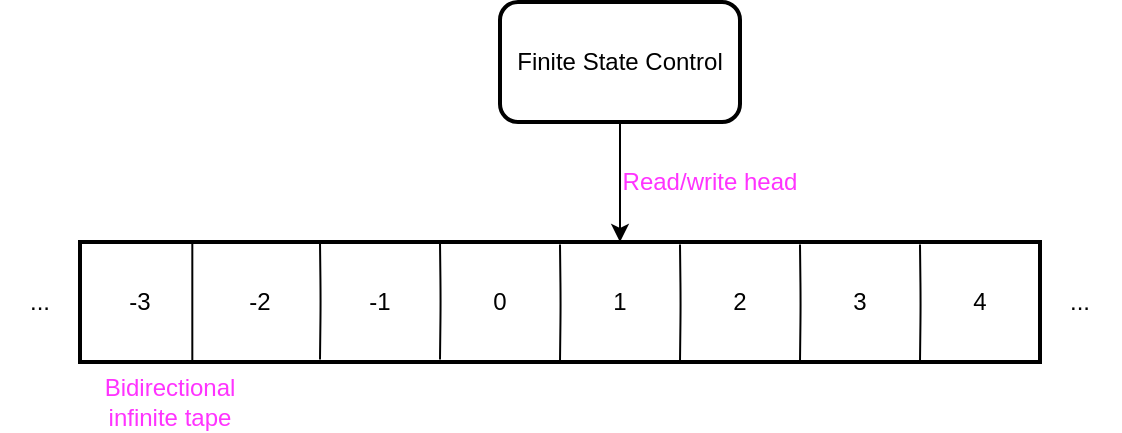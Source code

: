 <mxfile version="13.9.9" type="device"><diagram id="jOs-olQBJuEezhNZMDcc" name="Page-1"><mxGraphModel dx="763" dy="688" grid="1" gridSize="10" guides="1" tooltips="1" connect="1" arrows="1" fold="1" page="1" pageScale="1" pageWidth="2000" pageHeight="2000" math="0" shadow="0"><root><mxCell id="0"/><mxCell id="1" parent="0"/><mxCell id="QVUoexzij_OZRYPyy7V1-1" value="" style="rounded=0;whiteSpace=wrap;html=1;fillColor=none;strokeWidth=2;" vertex="1" parent="1"><mxGeometry x="280" y="400" width="480" height="60" as="geometry"/></mxCell><mxCell id="QVUoexzij_OZRYPyy7V1-2" value="" style="endArrow=none;html=1;entryX=0.117;entryY=0.013;entryDx=0;entryDy=0;entryPerimeter=0;exitX=0.117;exitY=0.993;exitDx=0;exitDy=0;exitPerimeter=0;" edge="1" parent="1" source="QVUoexzij_OZRYPyy7V1-1" target="QVUoexzij_OZRYPyy7V1-1"><mxGeometry width="50" height="50" relative="1" as="geometry"><mxPoint x="540" y="530" as="sourcePoint"/><mxPoint x="590" y="480" as="targetPoint"/></mxGeometry></mxCell><mxCell id="QVUoexzij_OZRYPyy7V1-4" value="" style="endArrow=none;html=1;entryX=0.117;entryY=0.013;entryDx=0;entryDy=0;entryPerimeter=0;exitX=0.117;exitY=0.993;exitDx=0;exitDy=0;exitPerimeter=0;" edge="1" parent="1"><mxGeometry width="50" height="50" relative="1" as="geometry"><mxPoint x="400.0" y="458.8" as="sourcePoint"/><mxPoint x="400.0" y="400" as="targetPoint"/><Array as="points"><mxPoint x="400.33" y="429.22"/></Array></mxGeometry></mxCell><mxCell id="QVUoexzij_OZRYPyy7V1-5" value="" style="endArrow=none;html=1;entryX=0.117;entryY=0.013;entryDx=0;entryDy=0;entryPerimeter=0;exitX=0.117;exitY=0.993;exitDx=0;exitDy=0;exitPerimeter=0;" edge="1" parent="1"><mxGeometry width="50" height="50" relative="1" as="geometry"><mxPoint x="460" y="458.8" as="sourcePoint"/><mxPoint x="460" y="400" as="targetPoint"/><Array as="points"><mxPoint x="460.33" y="429.22"/></Array></mxGeometry></mxCell><mxCell id="QVUoexzij_OZRYPyy7V1-6" value="" style="endArrow=none;html=1;entryX=0.117;entryY=0.013;entryDx=0;entryDy=0;entryPerimeter=0;exitX=0.117;exitY=0.993;exitDx=0;exitDy=0;exitPerimeter=0;" edge="1" parent="1"><mxGeometry width="50" height="50" relative="1" as="geometry"><mxPoint x="520.0" y="460.0" as="sourcePoint"/><mxPoint x="520.0" y="401.2" as="targetPoint"/><Array as="points"><mxPoint x="520.33" y="430.42"/></Array></mxGeometry></mxCell><mxCell id="QVUoexzij_OZRYPyy7V1-7" value="" style="endArrow=none;html=1;entryX=0.117;entryY=0.013;entryDx=0;entryDy=0;entryPerimeter=0;exitX=0.117;exitY=0.993;exitDx=0;exitDy=0;exitPerimeter=0;" edge="1" parent="1"><mxGeometry width="50" height="50" relative="1" as="geometry"><mxPoint x="580" y="460" as="sourcePoint"/><mxPoint x="580" y="401.2" as="targetPoint"/><Array as="points"><mxPoint x="580.33" y="430.42"/></Array></mxGeometry></mxCell><mxCell id="QVUoexzij_OZRYPyy7V1-8" value="" style="endArrow=none;html=1;entryX=0.117;entryY=0.013;entryDx=0;entryDy=0;entryPerimeter=0;exitX=0.117;exitY=0.993;exitDx=0;exitDy=0;exitPerimeter=0;" edge="1" parent="1"><mxGeometry width="50" height="50" relative="1" as="geometry"><mxPoint x="640" y="460" as="sourcePoint"/><mxPoint x="640" y="401.2" as="targetPoint"/><Array as="points"><mxPoint x="640.33" y="430.42"/></Array></mxGeometry></mxCell><mxCell id="QVUoexzij_OZRYPyy7V1-9" value="" style="endArrow=none;html=1;entryX=0.117;entryY=0.013;entryDx=0;entryDy=0;entryPerimeter=0;exitX=0.117;exitY=0.993;exitDx=0;exitDy=0;exitPerimeter=0;" edge="1" parent="1"><mxGeometry width="50" height="50" relative="1" as="geometry"><mxPoint x="700" y="460" as="sourcePoint"/><mxPoint x="700" y="401.2" as="targetPoint"/><Array as="points"><mxPoint x="700.33" y="430.42"/></Array></mxGeometry></mxCell><mxCell id="QVUoexzij_OZRYPyy7V1-12" value="1" style="text;html=1;strokeColor=none;fillColor=none;align=center;verticalAlign=middle;whiteSpace=wrap;rounded=0;" vertex="1" parent="1"><mxGeometry x="530" y="420" width="40" height="20" as="geometry"/></mxCell><mxCell id="QVUoexzij_OZRYPyy7V1-13" value="2" style="text;html=1;strokeColor=none;fillColor=none;align=center;verticalAlign=middle;whiteSpace=wrap;rounded=0;" vertex="1" parent="1"><mxGeometry x="590" y="420" width="40" height="20" as="geometry"/></mxCell><mxCell id="QVUoexzij_OZRYPyy7V1-14" value="3" style="text;html=1;strokeColor=none;fillColor=none;align=center;verticalAlign=middle;whiteSpace=wrap;rounded=0;" vertex="1" parent="1"><mxGeometry x="650" y="420" width="40" height="20" as="geometry"/></mxCell><mxCell id="QVUoexzij_OZRYPyy7V1-15" value="4" style="text;html=1;strokeColor=none;fillColor=none;align=center;verticalAlign=middle;whiteSpace=wrap;rounded=0;" vertex="1" parent="1"><mxGeometry x="710" y="420" width="40" height="20" as="geometry"/></mxCell><mxCell id="QVUoexzij_OZRYPyy7V1-16" value="0" style="text;html=1;strokeColor=none;fillColor=none;align=center;verticalAlign=middle;whiteSpace=wrap;rounded=0;" vertex="1" parent="1"><mxGeometry x="470" y="420" width="40" height="20" as="geometry"/></mxCell><mxCell id="QVUoexzij_OZRYPyy7V1-17" value="-1" style="text;html=1;strokeColor=none;fillColor=none;align=center;verticalAlign=middle;whiteSpace=wrap;rounded=0;" vertex="1" parent="1"><mxGeometry x="410" y="420" width="40" height="20" as="geometry"/></mxCell><mxCell id="QVUoexzij_OZRYPyy7V1-18" value="-2" style="text;html=1;strokeColor=none;fillColor=none;align=center;verticalAlign=middle;whiteSpace=wrap;rounded=0;" vertex="1" parent="1"><mxGeometry x="350" y="420" width="40" height="20" as="geometry"/></mxCell><mxCell id="QVUoexzij_OZRYPyy7V1-19" value="-3" style="text;html=1;strokeColor=none;fillColor=none;align=center;verticalAlign=middle;whiteSpace=wrap;rounded=0;" vertex="1" parent="1"><mxGeometry x="290" y="420" width="40" height="20" as="geometry"/></mxCell><mxCell id="QVUoexzij_OZRYPyy7V1-20" value="..." style="text;html=1;strokeColor=none;fillColor=none;align=center;verticalAlign=middle;whiteSpace=wrap;rounded=0;" vertex="1" parent="1"><mxGeometry x="240" y="420" width="40" height="20" as="geometry"/></mxCell><mxCell id="QVUoexzij_OZRYPyy7V1-21" value="..." style="text;html=1;strokeColor=none;fillColor=none;align=center;verticalAlign=middle;whiteSpace=wrap;rounded=0;" vertex="1" parent="1"><mxGeometry x="760" y="420" width="40" height="20" as="geometry"/></mxCell><mxCell id="QVUoexzij_OZRYPyy7V1-22" value="" style="endArrow=classic;html=1;exitX=0.5;exitY=1;exitDx=0;exitDy=0;" edge="1" parent="1" source="QVUoexzij_OZRYPyy7V1-23"><mxGeometry width="50" height="50" relative="1" as="geometry"><mxPoint x="550" y="300" as="sourcePoint"/><mxPoint x="550" y="400" as="targetPoint"/></mxGeometry></mxCell><mxCell id="QVUoexzij_OZRYPyy7V1-23" value="Finite State Control" style="rounded=1;whiteSpace=wrap;html=1;strokeWidth=2;fillColor=none;" vertex="1" parent="1"><mxGeometry x="490" y="280" width="120" height="60" as="geometry"/></mxCell><mxCell id="QVUoexzij_OZRYPyy7V1-24" value="&lt;font color=&quot;#ff33ff&quot;&gt;Read/write head&lt;/font&gt;" style="text;html=1;strokeColor=none;fillColor=none;align=center;verticalAlign=middle;whiteSpace=wrap;rounded=0;" vertex="1" parent="1"><mxGeometry x="550" y="360" width="90" height="20" as="geometry"/></mxCell><mxCell id="QVUoexzij_OZRYPyy7V1-25" value="&lt;font color=&quot;#ff33ff&quot;&gt;Bidirectional infinite tape&lt;/font&gt;" style="text;html=1;strokeColor=none;fillColor=none;align=center;verticalAlign=middle;whiteSpace=wrap;rounded=0;" vertex="1" parent="1"><mxGeometry x="280" y="470" width="90" height="20" as="geometry"/></mxCell></root></mxGraphModel></diagram></mxfile>